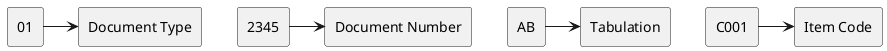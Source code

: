 @startuml
skinparam componentStyle rectangle


[01] as a
[2345] as b
[AB] as c
[C001] as d

a -> [Document Type]
b -> [Document Number]
c -> [Tabulation]
d -> [Item Code]



@enduml
